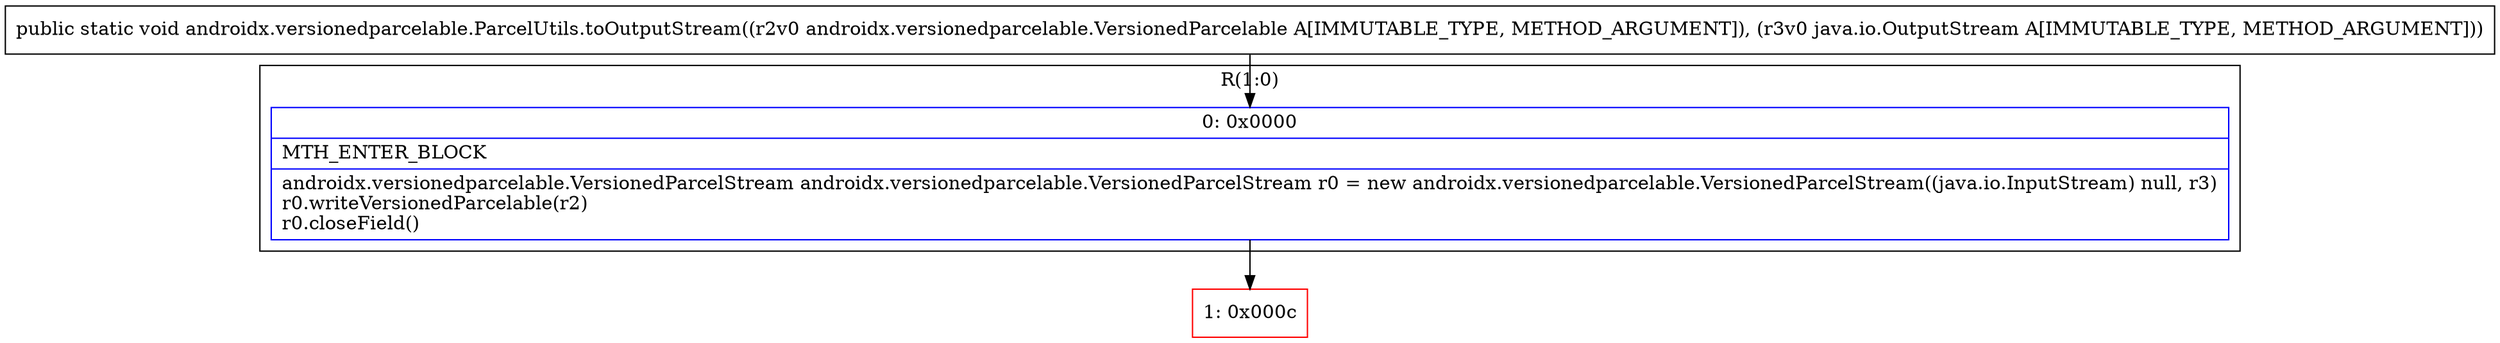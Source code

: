 digraph "CFG forandroidx.versionedparcelable.ParcelUtils.toOutputStream(Landroidx\/versionedparcelable\/VersionedParcelable;Ljava\/io\/OutputStream;)V" {
subgraph cluster_Region_1192973699 {
label = "R(1:0)";
node [shape=record,color=blue];
Node_0 [shape=record,label="{0\:\ 0x0000|MTH_ENTER_BLOCK\l|androidx.versionedparcelable.VersionedParcelStream androidx.versionedparcelable.VersionedParcelStream r0 = new androidx.versionedparcelable.VersionedParcelStream((java.io.InputStream) null, r3)\lr0.writeVersionedParcelable(r2)\lr0.closeField()\l}"];
}
Node_1 [shape=record,color=red,label="{1\:\ 0x000c}"];
MethodNode[shape=record,label="{public static void androidx.versionedparcelable.ParcelUtils.toOutputStream((r2v0 androidx.versionedparcelable.VersionedParcelable A[IMMUTABLE_TYPE, METHOD_ARGUMENT]), (r3v0 java.io.OutputStream A[IMMUTABLE_TYPE, METHOD_ARGUMENT])) }"];
MethodNode -> Node_0;
Node_0 -> Node_1;
}

